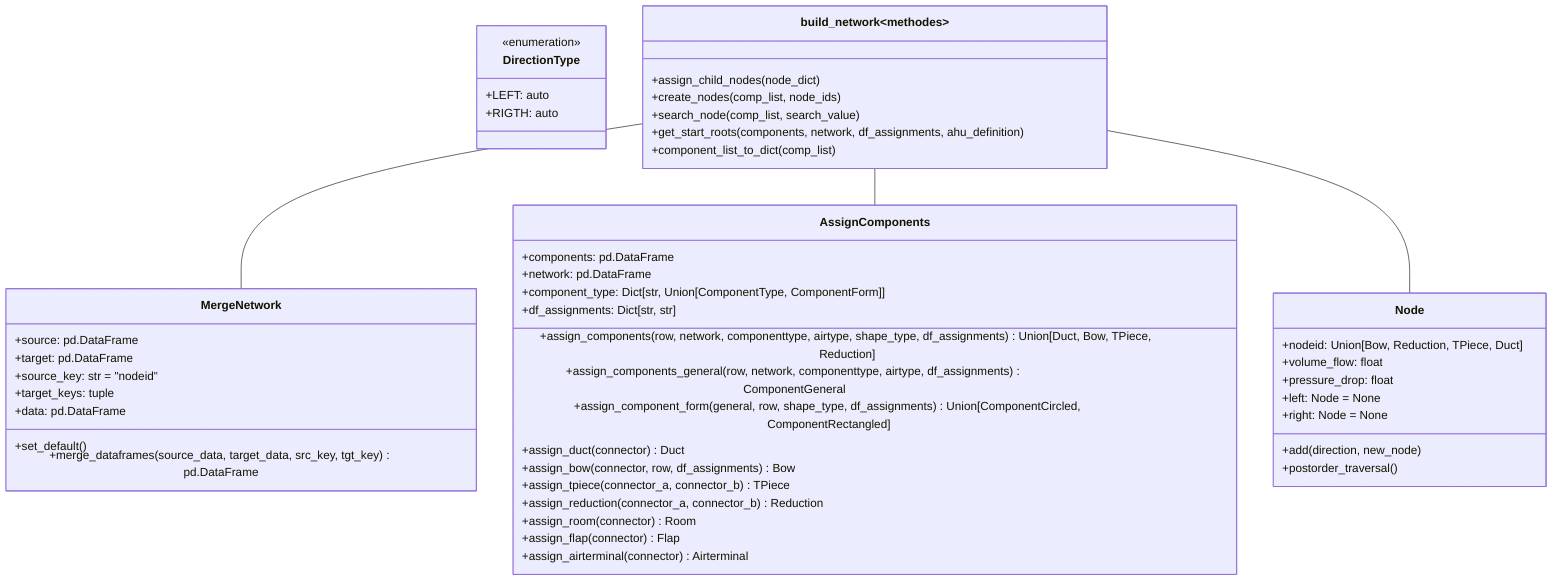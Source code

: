 classDiagram

    class DirectionType{
        <<enumeration>>
        +LEFT: auto
        +RIGTH: auto
    }

    class Node{
        +nodeid: Union[Bow, Reduction, TPiece, Duct]
        +volume_flow: float
        +pressure_drop: float
        +left: Node = None
        +right: Node = None
        +add(direction, new_node)
        +postorder_traversal()
    }

    class AssignComponents{
        +components: pd.DataFrame
        +network: pd.DataFrame
        +component_type: Dict[str, Union[ComponentType, ComponentForm]]
        +df_assignments: Dict[str, str]
        +assign_components(row, network, componenttype, airtype, shape_type, df_assignments) Union[Duct, Bow, TPiece, Reduction]
        +assign_components_general(row, network, componenttype, airtype, df_assignments) ComponentGeneral
        +assign_component_form(general, row, shape_type, df_assignments) Union[ComponentCircled, ComponentRectangled]
        +assign_duct(connector) Duct
        +assign_bow(connector, row, df_assignments) Bow
        +assign_tpiece(connector_a, connector_b) TPiece
        +assign_reduction(connector_a, connector_b) Reduction
        +assign_room(connector) Room
        +assign_flap(connector) Flap
        +assign_airterminal(connector) Airterminal
    }

    class MergeNetwork{
        +source: pd.DataFrame
        +target: pd.DataFrame
        +source_key: str = "nodeid"
        +target_keys: tuple
        +data: pd.DataFrame 
        +set_default()
        +merge_dataframes(source_data, target_data, src_key, tgt_key) pd.DataFrame
    }

    class build_network~methodes~{
        +assign_child_nodes(node_dict)
        +create_nodes(comp_list, node_ids)
        +search_node(comp_list, search_value)
        +get_start_roots(components, network, df_assignments, ahu_definition)
        +component_list_to_dict(comp_list)
    }

    build_network -- MergeNetwork
    build_network -- AssignComponents
    build_network -- Node